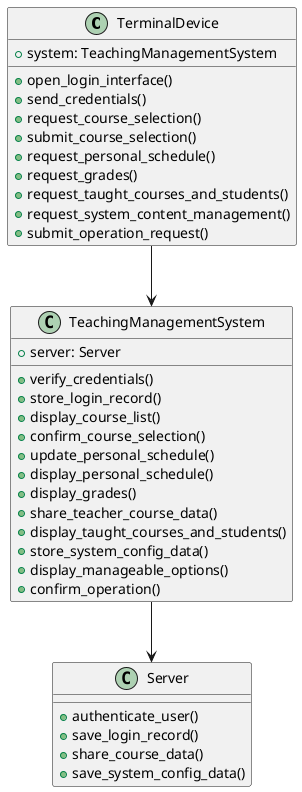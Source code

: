 @startuml
class TerminalDevice {
  +system: TeachingManagementSystem
  +open_login_interface()
  +send_credentials()
  +request_course_selection()
  +submit_course_selection()
  +request_personal_schedule()
  +request_grades()
  +request_taught_courses_and_students()
  +request_system_content_management()
  +submit_operation_request()
}
class TeachingManagementSystem {
  +server: Server
  +verify_credentials()
  +store_login_record()
  +display_course_list()
  +confirm_course_selection()
  +update_personal_schedule()
  +display_personal_schedule()
  +display_grades()
  +share_teacher_course_data()
  +display_taught_courses_and_students()
  +store_system_config_data()
  +display_manageable_options()
  +confirm_operation()
}
class Server {
  +authenticate_user()
  +save_login_record()
  +share_course_data()
  +save_system_config_data()
}
TerminalDevice --> TeachingManagementSystem
TeachingManagementSystem --> Server
@enduml